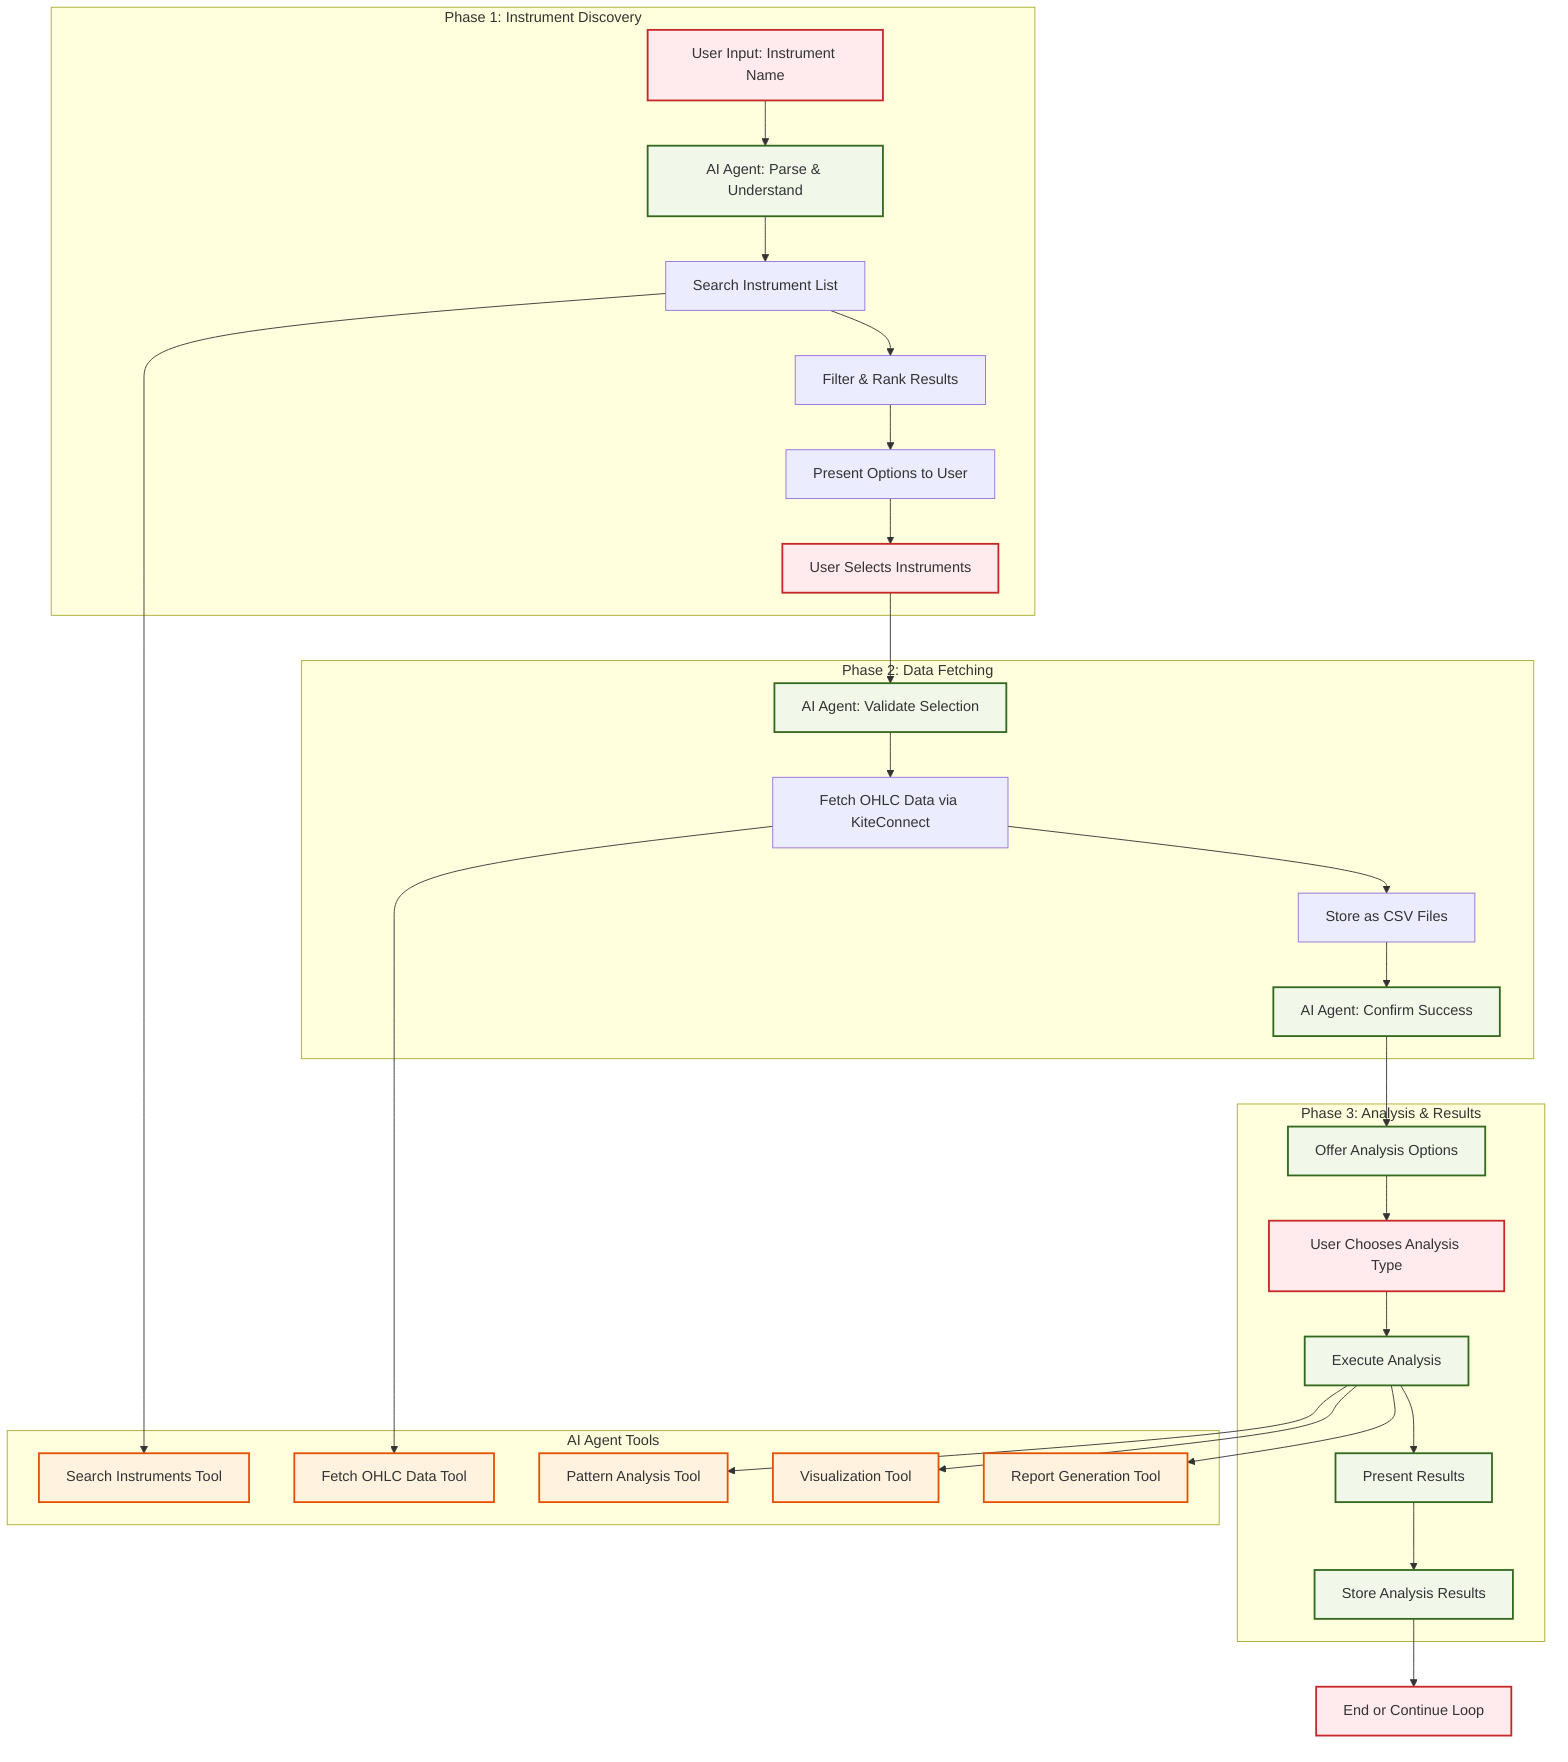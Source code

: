 graph TD
    A[User Input: Instrument Name] --> B[AI Agent: Parse & Understand]
    B --> C[Search Instrument List]
    C --> D[Filter & Rank Results]
    D --> E[Present Options to User]
    E --> F[User Selects Instruments]
    F --> G[AI Agent: Validate Selection]
    G --> H[Fetch OHLC Data via KiteConnect]
    H --> I[Store as CSV Files]
    I --> J[AI Agent: Confirm Success]
    J --> K[Offer Analysis Options]
    K --> L[User Chooses Analysis Type]
    L --> M[Execute Analysis]
    M --> N[Present Results]
    N --> O[Store Analysis Results]
    O --> P[End or Continue Loop]

    subgraph "Phase 1: Instrument Discovery"
        A
        B
        C
        D
        E
        F
    end

    subgraph "Phase 2: Data Fetching"
        G
        H
        I
        J
    end

    subgraph "Phase 3: Analysis & Results"
        K
        L
        M
        N
        O
    end

    subgraph "AI Agent Tools"
        T1[Search Instruments Tool]
        T2[Fetch OHLC Data Tool]
        T3[Pattern Analysis Tool]
        T4[Visualization Tool]
        T5[Report Generation Tool]
    end

    C --> T1
    H --> T2
    M --> T3
    M --> T4
    M --> T5

    %% Styling
    classDef phase1 fill:#e1f5fe,stroke:#01579b,stroke-width:2px
    classDef phase2 fill:#f3e5f5,stroke:#4a148c,stroke-width:2px
    classDef phase3 fill:#e8f5e8,stroke:#1b5e20,stroke-width:2px
    classDef tools fill:#fff3e0,stroke:#e65100,stroke-width:2px
    classDef user fill:#ffebee,stroke:#c62828,stroke-width:2px
    classDef ai fill:#f1f8e9,stroke:#33691e,stroke-width:2px

    class A,F,L,P user
    class B,G,J,K,M,N,O ai
    class T1,T2,T3,T4,T5 tools